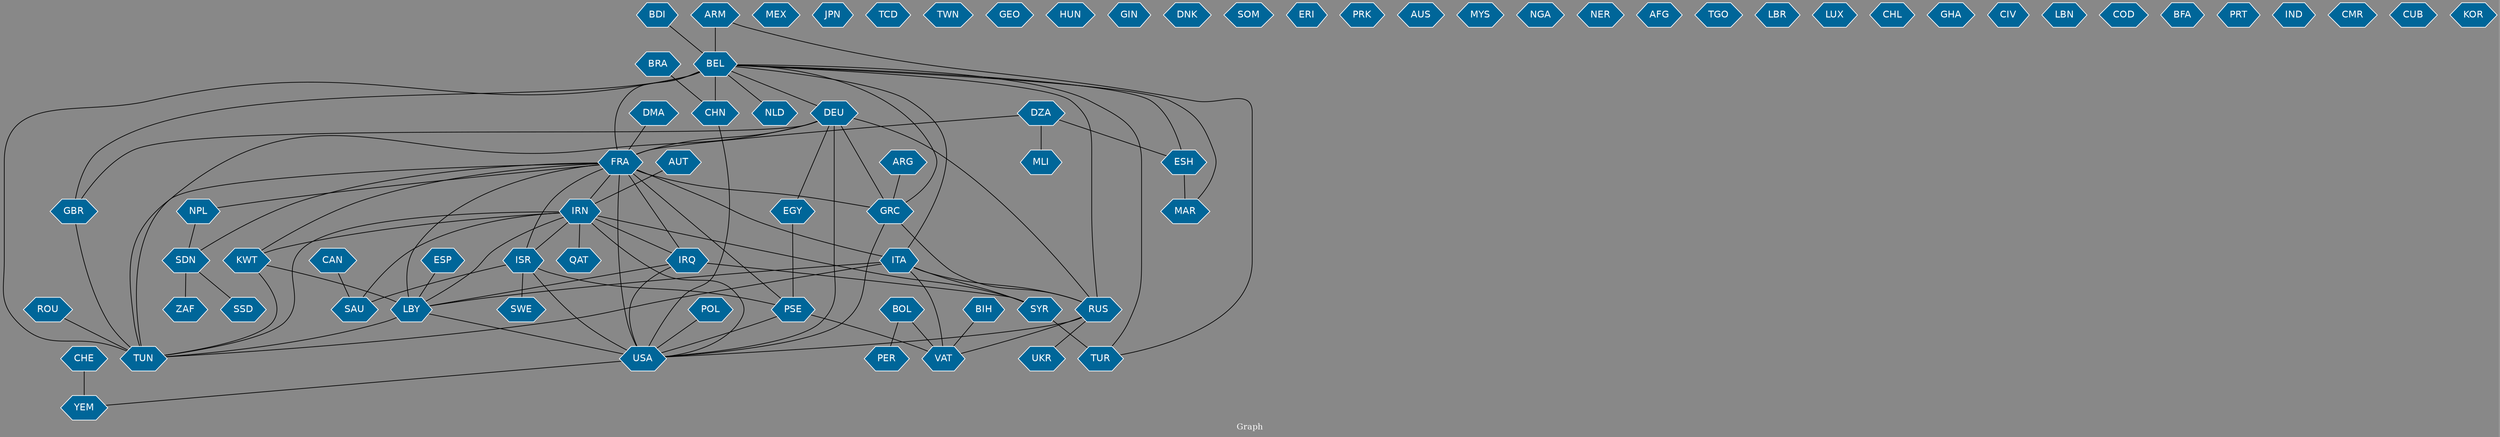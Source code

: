 // Countries together in item graph
graph {
	graph [bgcolor="#888888" fontcolor=white fontsize=12 label="Graph" outputorder=edgesfirst overlap=prism]
	node [color=white fillcolor="#006699" fontcolor=white fontname=Helvetica shape=hexagon style=filled]
	edge [arrowhead=open color=black fontcolor=white fontname=Courier fontsize=12]
		CHN [label=CHN]
		BEL [label=BEL]
		USA [label=USA]
		IRN [label=IRN]
		GRC [label=GRC]
		CAN [label=CAN]
		SAU [label=SAU]
		TUN [label=TUN]
		MEX [label=MEX]
		JPN [label=JPN]
		ISR [label=ISR]
		FRA [label=FRA]
		TCD [label=TCD]
		YEM [label=YEM]
		TWN [label=TWN]
		GEO [label=GEO]
		EGY [label=EGY]
		BRA [label=BRA]
		GBR [label=GBR]
		ITA [label=ITA]
		HUN [label=HUN]
		CHE [label=CHE]
		DEU [label=DEU]
		ZAF [label=ZAF]
		IRQ [label=IRQ]
		DZA [label=DZA]
		MLI [label=MLI]
		LBY [label=LBY]
		BDI [label=BDI]
		KWT [label=KWT]
		PSE [label=PSE]
		SYR [label=SYR]
		SSD [label=SSD]
		SDN [label=SDN]
		TUR [label=TUR]
		RUS [label=RUS]
		UKR [label=UKR]
		GIN [label=GIN]
		ARG [label=ARG]
		DNK [label=DNK]
		SOM [label=SOM]
		ERI [label=ERI]
		MAR [label=MAR]
		PRK [label=PRK]
		VAT [label=VAT]
		AUS [label=AUS]
		AUT [label=AUT]
		ESP [label=ESP]
		ESH [label=ESH]
		MYS [label=MYS]
		ARM [label=ARM]
		NPL [label=NPL]
		NGA [label=NGA]
		NER [label=NER]
		AFG [label=AFG]
		TGO [label=TGO]
		BOL [label=BOL]
		PER [label=PER]
		LBR [label=LBR]
		LUX [label=LUX]
		CHL [label=CHL]
		SWE [label=SWE]
		QAT [label=QAT]
		GHA [label=GHA]
		DMA [label=DMA]
		NLD [label=NLD]
		CIV [label=CIV]
		LBN [label=LBN]
		POL [label=POL]
		COD [label=COD]
		BFA [label=BFA]
		PRT [label=PRT]
		ROU [label=ROU]
		IND [label=IND]
		CMR [label=CMR]
		BIH [label=BIH]
		CUB [label=CUB]
		KOR [label=KOR]
			SYR -- TUR [weight=5]
			BEL -- TUN [weight=13]
			FRA -- PSE [weight=2]
			FRA -- IRN [weight=1]
			CHE -- YEM [weight=4]
			GBR -- TUN [weight=2]
			KWT -- TUN [weight=1]
			LBY -- TUN [weight=12]
			ISR -- PSE [weight=8]
			ARM -- TUR [weight=1]
			ESH -- MAR [weight=2]
			IRN -- QAT [weight=1]
			PSE -- VAT [weight=2]
			BEL -- GRC [weight=6]
			BEL -- MAR [weight=1]
			IRN -- ISR [weight=1]
			BEL -- FRA [weight=2]
			IRN -- LBY [weight=1]
			LBY -- USA [weight=3]
			SDN -- SSD [weight=4]
			DEU -- TUN [weight=1]
			USA -- YEM [weight=2]
			AUT -- IRN [weight=2]
			BDI -- BEL [weight=1]
			BEL -- DEU [weight=2]
			IRN -- TUN [weight=1]
			DEU -- RUS [weight=4]
			CHN -- USA [weight=2]
			EGY -- PSE [weight=1]
			IRN -- KWT [weight=1]
			FRA -- LBY [weight=1]
			KWT -- LBY [weight=1]
			DZA -- FRA [weight=3]
			ARM -- BEL [weight=4]
			DEU -- EGY [weight=1]
			PSE -- USA [weight=1]
			IRQ -- SYR [weight=7]
			BEL -- ITA [weight=1]
			DEU -- GRC [weight=6]
			BEL -- CHN [weight=3]
			FRA -- GRC [weight=2]
			BOL -- VAT [weight=1]
			CAN -- SAU [weight=1]
			BEL -- GBR [weight=1]
			DZA -- MLI [weight=2]
			POL -- USA [weight=1]
			ISR -- SWE [weight=1]
			GRC -- RUS [weight=3]
			FRA -- USA [weight=9]
			DEU -- FRA [weight=5]
			ITA -- RUS [weight=1]
			FRA -- KWT [weight=1]
			IRN -- IRQ [weight=3]
			ISR -- SAU [weight=1]
			ITA -- SYR [weight=4]
			ISR -- USA [weight=3]
			BEL -- ESH [weight=1]
			DZA -- ESH [weight=1]
			NPL -- SDN [weight=1]
			RUS -- UKR [weight=2]
			IRN -- USA [weight=1]
			GRC -- USA [weight=2]
			BOL -- PER [weight=1]
			IRN -- SAU [weight=1]
			DMA -- FRA [weight=1]
			IRQ -- LBY [weight=1]
			FRA -- NPL [weight=1]
			SDN -- ZAF [weight=3]
			DEU -- GBR [weight=1]
			IRN -- SYR [weight=3]
			ITA -- TUN [weight=1]
			ITA -- LBY [weight=1]
			IRQ -- USA [weight=1]
			FRA -- IRQ [weight=1]
			ESP -- LBY [weight=1]
			BIH -- VAT [weight=1]
			ROU -- TUN [weight=1]
			RUS -- VAT [weight=1]
			ITA -- VAT [weight=1]
			BEL -- TUR [weight=2]
			RUS -- USA [weight=8]
			DEU -- USA [weight=5]
			BEL -- RUS [weight=1]
			ARG -- GRC [weight=1]
			FRA -- ITA [weight=1]
			FRA -- ISR [weight=2]
			BRA -- CHN [weight=1]
			BEL -- NLD [weight=1]
			FRA -- TUN [weight=1]
			FRA -- SDN [weight=1]
}